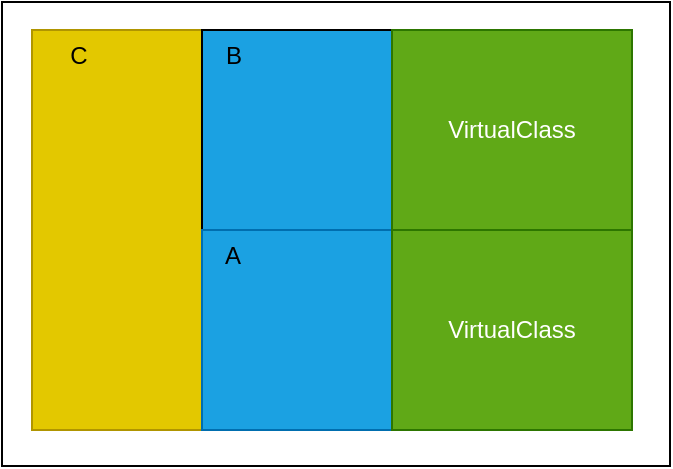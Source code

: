 <mxfile>
    <diagram id="zH_UzCSaAKEnPurh06-S" name="Page-1">
        <mxGraphModel dx="641" dy="360" grid="0" gridSize="10" guides="1" tooltips="1" connect="1" arrows="1" fold="1" page="1" pageScale="1" pageWidth="827" pageHeight="1169" background="#ffffff" math="0" shadow="0">
            <root>
                <mxCell id="0"/>
                <mxCell id="1" parent="0"/>
                <mxCell id="5" value="" style="group" vertex="1" connectable="0" parent="1">
                    <mxGeometry x="228" y="121" width="300" height="200" as="geometry"/>
                </mxCell>
                <mxCell id="2" value="" style="rounded=0;whiteSpace=wrap;html=1;fillColor=#e3c800;strokeColor=#B09500;fontColor=#000000;" vertex="1" parent="5">
                    <mxGeometry width="300" height="200" as="geometry"/>
                </mxCell>
                <mxCell id="3" value="&lt;font color=&quot;#000000&quot;&gt;C&lt;/font&gt;" style="text;html=1;strokeColor=none;fillColor=none;align=center;verticalAlign=middle;whiteSpace=wrap;rounded=0;" vertex="1" parent="5">
                    <mxGeometry width="46.947" height="25.381" as="geometry"/>
                </mxCell>
                <mxCell id="8" value="" style="group;fillColor=#1ba1e2;fontColor=#ffffff;strokeColor=#006EAF;" vertex="1" connectable="0" parent="5">
                    <mxGeometry x="85" width="215" height="100" as="geometry"/>
                </mxCell>
                <mxCell id="9" value="" style="rounded=0;whiteSpace=wrap;html=1;strokeColor=#000000;fontColor=#000000;fillColor=none;" vertex="1" parent="8">
                    <mxGeometry width="215.0" height="100" as="geometry"/>
                </mxCell>
                <mxCell id="10" value="B" style="text;html=1;strokeColor=none;fillColor=none;align=center;verticalAlign=middle;whiteSpace=wrap;rounded=0;fontColor=#000000;" vertex="1" parent="8">
                    <mxGeometry width="32" height="25.69" as="geometry"/>
                </mxCell>
                <mxCell id="11" value="VirtualClass" style="rounded=0;whiteSpace=wrap;html=1;strokeColor=#2D7600;fontColor=#ffffff;fillColor=#60a917;" vertex="1" parent="8">
                    <mxGeometry x="95" width="120" height="100" as="geometry"/>
                </mxCell>
                <mxCell id="7" value="" style="group" vertex="1" connectable="0" parent="5">
                    <mxGeometry x="85" y="100" width="215" height="100" as="geometry"/>
                </mxCell>
                <mxCell id="4" value="" style="rounded=0;whiteSpace=wrap;html=1;strokeColor=#006EAF;fontColor=#ffffff;fillColor=#1ba1e2;" vertex="1" parent="7">
                    <mxGeometry width="215.0" height="100.0" as="geometry"/>
                </mxCell>
                <mxCell id="6" value="A" style="text;html=1;strokeColor=none;fillColor=none;align=center;verticalAlign=middle;whiteSpace=wrap;rounded=0;fontColor=#000000;" vertex="1" parent="7">
                    <mxGeometry width="31" height="25.69" as="geometry"/>
                </mxCell>
                <mxCell id="12" value="VirtualClass" style="rounded=0;whiteSpace=wrap;html=1;strokeColor=#2D7600;fontColor=#ffffff;fillColor=#60a917;" vertex="1" parent="7">
                    <mxGeometry x="95" width="120" height="100" as="geometry"/>
                </mxCell>
                <mxCell id="13" value="" style="rounded=0;whiteSpace=wrap;html=1;strokeColor=#000000;fontColor=#000000;fillColor=none;" vertex="1" parent="1">
                    <mxGeometry x="213" y="107" width="334" height="232" as="geometry"/>
                </mxCell>
            </root>
        </mxGraphModel>
    </diagram>
</mxfile>